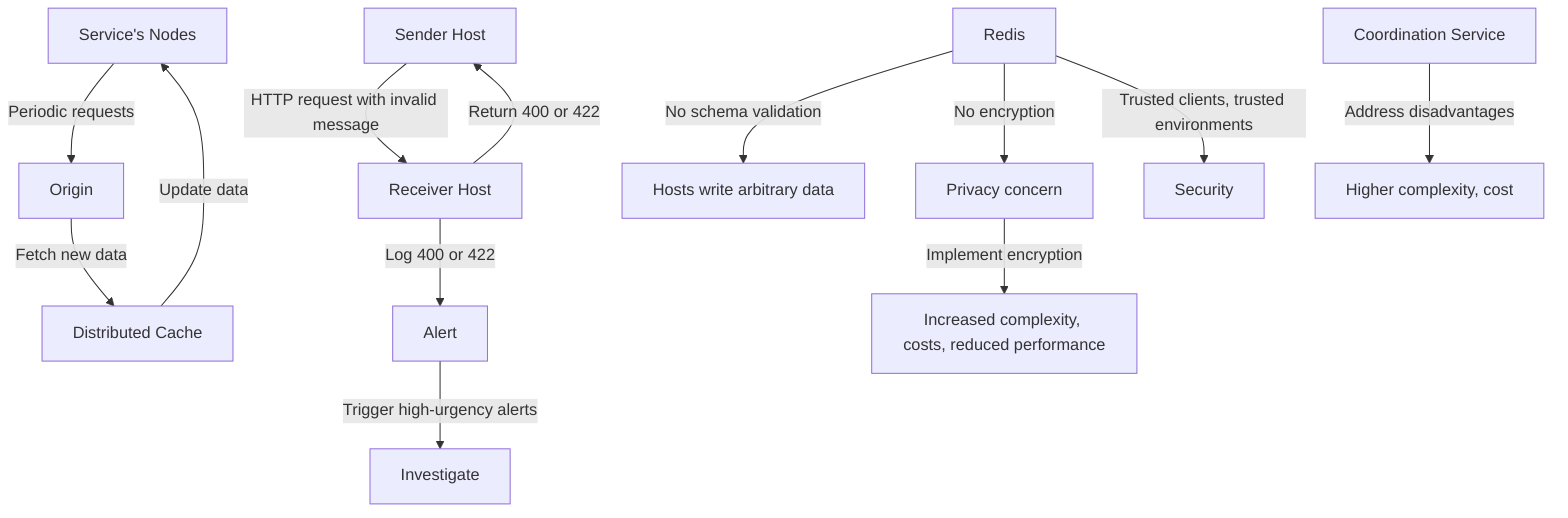 flowchart TD
    A[Service's Nodes] -->|Periodic requests| B[Origin]
    B -->|Fetch new data| C[Distributed Cache]
    C -->|Update data| A

    D[Sender Host] -->|HTTP request with invalid message| E[Receiver Host]
    E[Receiver Host] -->|Return 400 or 422| D
    E -->|Log 400 or 422| G[Alert]
    G -->|Trigger high-urgency alerts| H[Investigate]
    I[Redis] -->|No schema validation| J[Hosts write arbitrary data]
    I -->|No encryption| K[Privacy concern]
    K -->|Implement encryption| L[Increased complexity, costs, reduced performance]
    I -->|Trusted clients, trusted environments| M[Security]
    N[Coordination Service] -->|Address disadvantages| O[Higher complexity, cost]